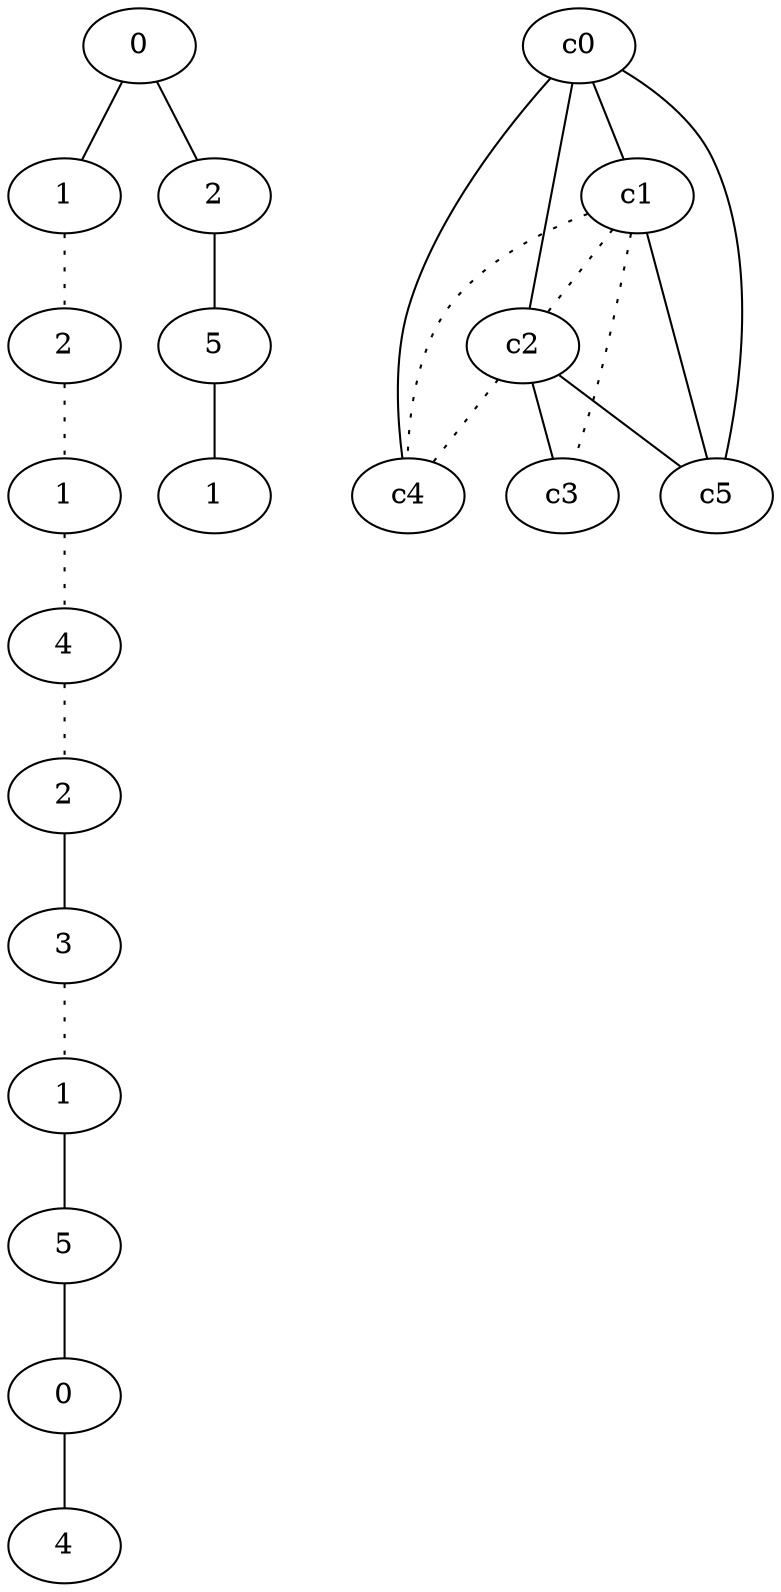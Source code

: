 graph {
a0[label=0];
a1[label=1];
a2[label=2];
a3[label=1];
a4[label=4];
a5[label=2];
a6[label=3];
a7[label=1];
a8[label=5];
a9[label=0];
a10[label=4];
a11[label=2];
a12[label=5];
a13[label=1];
a0 -- a1;
a0 -- a11;
a1 -- a2 [style=dotted];
a2 -- a3 [style=dotted];
a3 -- a4 [style=dotted];
a4 -- a5 [style=dotted];
a5 -- a6;
a6 -- a7 [style=dotted];
a7 -- a8;
a8 -- a9;
a9 -- a10;
a11 -- a12;
a12 -- a13;
c0 -- c1;
c0 -- c2;
c0 -- c4;
c0 -- c5;
c1 -- c2 [style=dotted];
c1 -- c3 [style=dotted];
c1 -- c4 [style=dotted];
c1 -- c5;
c2 -- c3;
c2 -- c4 [style=dotted];
c2 -- c5;
}
